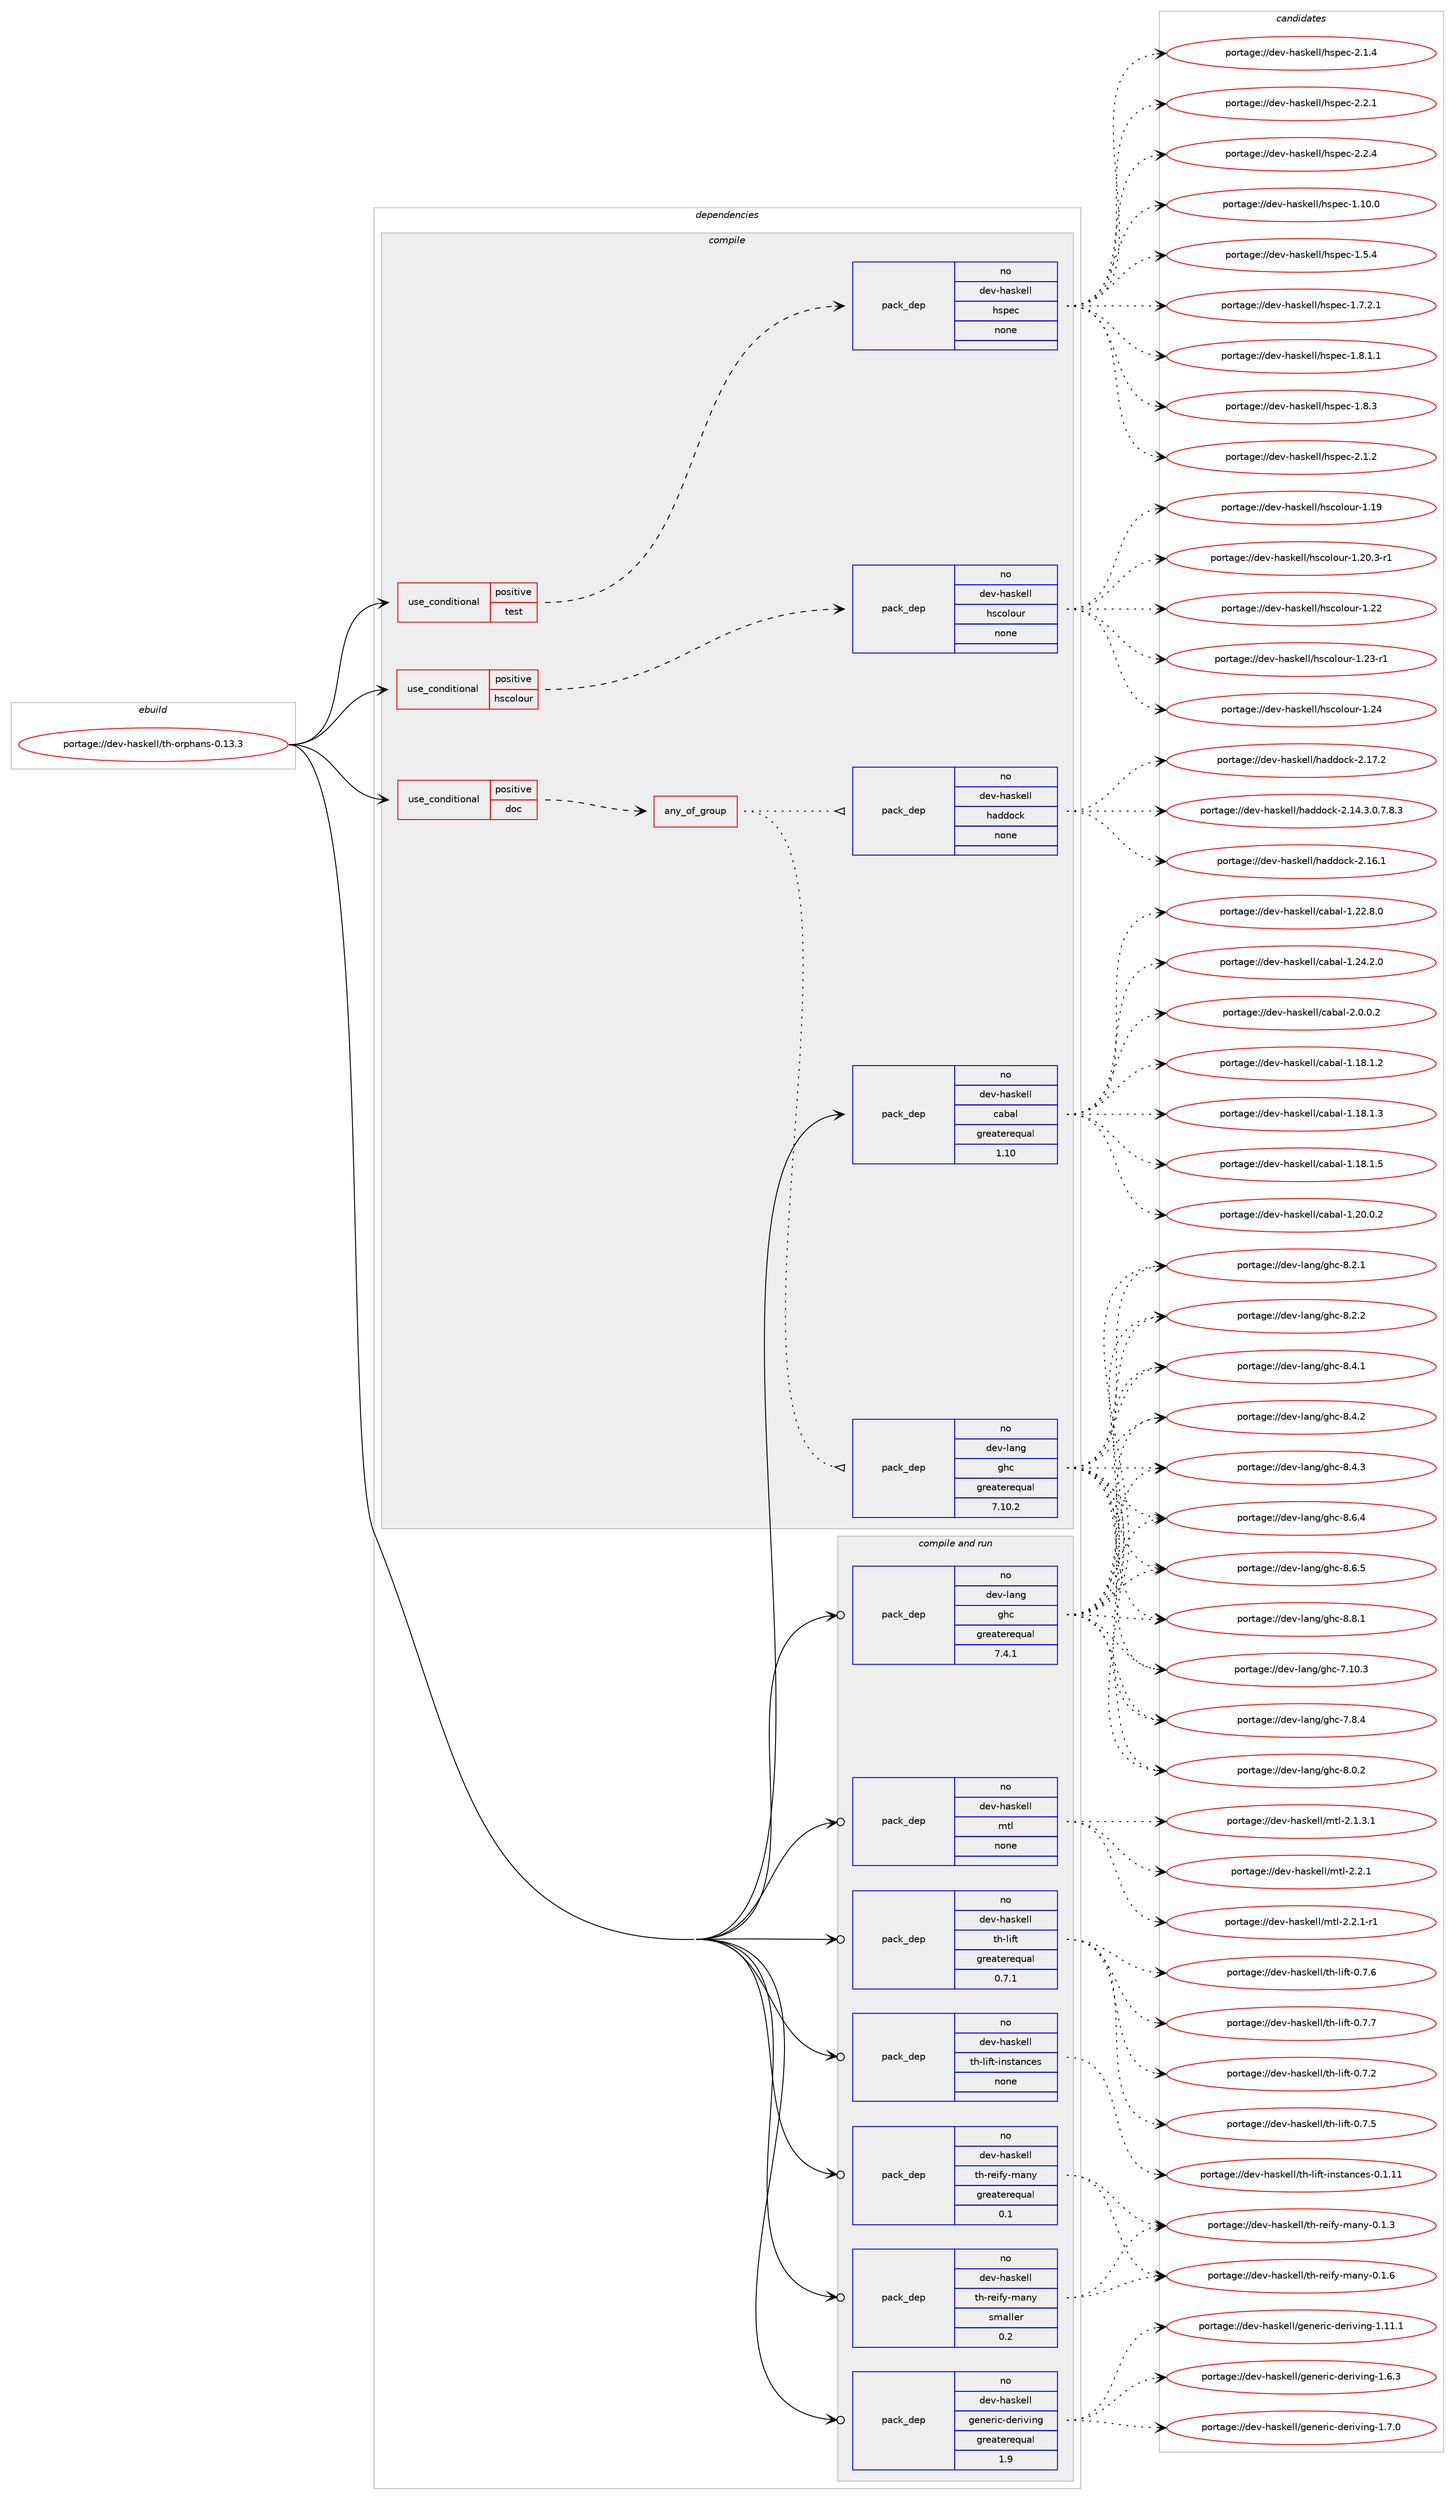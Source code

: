 digraph prolog {

# *************
# Graph options
# *************

newrank=true;
concentrate=true;
compound=true;
graph [rankdir=LR,fontname=Helvetica,fontsize=10,ranksep=1.5];#, ranksep=2.5, nodesep=0.2];
edge  [arrowhead=vee];
node  [fontname=Helvetica,fontsize=10];

# **********
# The ebuild
# **********

subgraph cluster_leftcol {
color=gray;
rank=same;
label=<<i>ebuild</i>>;
id [label="portage://dev-haskell/th-orphans-0.13.3", color=red, width=4, href="../dev-haskell/th-orphans-0.13.3.svg"];
}

# ****************
# The dependencies
# ****************

subgraph cluster_midcol {
color=gray;
label=<<i>dependencies</i>>;
subgraph cluster_compile {
fillcolor="#eeeeee";
style=filled;
label=<<i>compile</i>>;
subgraph cond17356 {
dependency81371 [label=<<TABLE BORDER="0" CELLBORDER="1" CELLSPACING="0" CELLPADDING="4"><TR><TD ROWSPAN="3" CELLPADDING="10">use_conditional</TD></TR><TR><TD>positive</TD></TR><TR><TD>doc</TD></TR></TABLE>>, shape=none, color=red];
subgraph any2450 {
dependency81372 [label=<<TABLE BORDER="0" CELLBORDER="1" CELLSPACING="0" CELLPADDING="4"><TR><TD CELLPADDING="10">any_of_group</TD></TR></TABLE>>, shape=none, color=red];subgraph pack61508 {
dependency81373 [label=<<TABLE BORDER="0" CELLBORDER="1" CELLSPACING="0" CELLPADDING="4" WIDTH="220"><TR><TD ROWSPAN="6" CELLPADDING="30">pack_dep</TD></TR><TR><TD WIDTH="110">no</TD></TR><TR><TD>dev-haskell</TD></TR><TR><TD>haddock</TD></TR><TR><TD>none</TD></TR><TR><TD></TD></TR></TABLE>>, shape=none, color=blue];
}
dependency81372:e -> dependency81373:w [weight=20,style="dotted",arrowhead="oinv"];
subgraph pack61509 {
dependency81374 [label=<<TABLE BORDER="0" CELLBORDER="1" CELLSPACING="0" CELLPADDING="4" WIDTH="220"><TR><TD ROWSPAN="6" CELLPADDING="30">pack_dep</TD></TR><TR><TD WIDTH="110">no</TD></TR><TR><TD>dev-lang</TD></TR><TR><TD>ghc</TD></TR><TR><TD>greaterequal</TD></TR><TR><TD>7.10.2</TD></TR></TABLE>>, shape=none, color=blue];
}
dependency81372:e -> dependency81374:w [weight=20,style="dotted",arrowhead="oinv"];
}
dependency81371:e -> dependency81372:w [weight=20,style="dashed",arrowhead="vee"];
}
id:e -> dependency81371:w [weight=20,style="solid",arrowhead="vee"];
subgraph cond17357 {
dependency81375 [label=<<TABLE BORDER="0" CELLBORDER="1" CELLSPACING="0" CELLPADDING="4"><TR><TD ROWSPAN="3" CELLPADDING="10">use_conditional</TD></TR><TR><TD>positive</TD></TR><TR><TD>hscolour</TD></TR></TABLE>>, shape=none, color=red];
subgraph pack61510 {
dependency81376 [label=<<TABLE BORDER="0" CELLBORDER="1" CELLSPACING="0" CELLPADDING="4" WIDTH="220"><TR><TD ROWSPAN="6" CELLPADDING="30">pack_dep</TD></TR><TR><TD WIDTH="110">no</TD></TR><TR><TD>dev-haskell</TD></TR><TR><TD>hscolour</TD></TR><TR><TD>none</TD></TR><TR><TD></TD></TR></TABLE>>, shape=none, color=blue];
}
dependency81375:e -> dependency81376:w [weight=20,style="dashed",arrowhead="vee"];
}
id:e -> dependency81375:w [weight=20,style="solid",arrowhead="vee"];
subgraph cond17358 {
dependency81377 [label=<<TABLE BORDER="0" CELLBORDER="1" CELLSPACING="0" CELLPADDING="4"><TR><TD ROWSPAN="3" CELLPADDING="10">use_conditional</TD></TR><TR><TD>positive</TD></TR><TR><TD>test</TD></TR></TABLE>>, shape=none, color=red];
subgraph pack61511 {
dependency81378 [label=<<TABLE BORDER="0" CELLBORDER="1" CELLSPACING="0" CELLPADDING="4" WIDTH="220"><TR><TD ROWSPAN="6" CELLPADDING="30">pack_dep</TD></TR><TR><TD WIDTH="110">no</TD></TR><TR><TD>dev-haskell</TD></TR><TR><TD>hspec</TD></TR><TR><TD>none</TD></TR><TR><TD></TD></TR></TABLE>>, shape=none, color=blue];
}
dependency81377:e -> dependency81378:w [weight=20,style="dashed",arrowhead="vee"];
}
id:e -> dependency81377:w [weight=20,style="solid",arrowhead="vee"];
subgraph pack61512 {
dependency81379 [label=<<TABLE BORDER="0" CELLBORDER="1" CELLSPACING="0" CELLPADDING="4" WIDTH="220"><TR><TD ROWSPAN="6" CELLPADDING="30">pack_dep</TD></TR><TR><TD WIDTH="110">no</TD></TR><TR><TD>dev-haskell</TD></TR><TR><TD>cabal</TD></TR><TR><TD>greaterequal</TD></TR><TR><TD>1.10</TD></TR></TABLE>>, shape=none, color=blue];
}
id:e -> dependency81379:w [weight=20,style="solid",arrowhead="vee"];
}
subgraph cluster_compileandrun {
fillcolor="#eeeeee";
style=filled;
label=<<i>compile and run</i>>;
subgraph pack61513 {
dependency81380 [label=<<TABLE BORDER="0" CELLBORDER="1" CELLSPACING="0" CELLPADDING="4" WIDTH="220"><TR><TD ROWSPAN="6" CELLPADDING="30">pack_dep</TD></TR><TR><TD WIDTH="110">no</TD></TR><TR><TD>dev-haskell</TD></TR><TR><TD>generic-deriving</TD></TR><TR><TD>greaterequal</TD></TR><TR><TD>1.9</TD></TR></TABLE>>, shape=none, color=blue];
}
id:e -> dependency81380:w [weight=20,style="solid",arrowhead="odotvee"];
subgraph pack61514 {
dependency81381 [label=<<TABLE BORDER="0" CELLBORDER="1" CELLSPACING="0" CELLPADDING="4" WIDTH="220"><TR><TD ROWSPAN="6" CELLPADDING="30">pack_dep</TD></TR><TR><TD WIDTH="110">no</TD></TR><TR><TD>dev-haskell</TD></TR><TR><TD>mtl</TD></TR><TR><TD>none</TD></TR><TR><TD></TD></TR></TABLE>>, shape=none, color=blue];
}
id:e -> dependency81381:w [weight=20,style="solid",arrowhead="odotvee"];
subgraph pack61515 {
dependency81382 [label=<<TABLE BORDER="0" CELLBORDER="1" CELLSPACING="0" CELLPADDING="4" WIDTH="220"><TR><TD ROWSPAN="6" CELLPADDING="30">pack_dep</TD></TR><TR><TD WIDTH="110">no</TD></TR><TR><TD>dev-haskell</TD></TR><TR><TD>th-lift</TD></TR><TR><TD>greaterequal</TD></TR><TR><TD>0.7.1</TD></TR></TABLE>>, shape=none, color=blue];
}
id:e -> dependency81382:w [weight=20,style="solid",arrowhead="odotvee"];
subgraph pack61516 {
dependency81383 [label=<<TABLE BORDER="0" CELLBORDER="1" CELLSPACING="0" CELLPADDING="4" WIDTH="220"><TR><TD ROWSPAN="6" CELLPADDING="30">pack_dep</TD></TR><TR><TD WIDTH="110">no</TD></TR><TR><TD>dev-haskell</TD></TR><TR><TD>th-lift-instances</TD></TR><TR><TD>none</TD></TR><TR><TD></TD></TR></TABLE>>, shape=none, color=blue];
}
id:e -> dependency81383:w [weight=20,style="solid",arrowhead="odotvee"];
subgraph pack61517 {
dependency81384 [label=<<TABLE BORDER="0" CELLBORDER="1" CELLSPACING="0" CELLPADDING="4" WIDTH="220"><TR><TD ROWSPAN="6" CELLPADDING="30">pack_dep</TD></TR><TR><TD WIDTH="110">no</TD></TR><TR><TD>dev-haskell</TD></TR><TR><TD>th-reify-many</TD></TR><TR><TD>greaterequal</TD></TR><TR><TD>0.1</TD></TR></TABLE>>, shape=none, color=blue];
}
id:e -> dependency81384:w [weight=20,style="solid",arrowhead="odotvee"];
subgraph pack61518 {
dependency81385 [label=<<TABLE BORDER="0" CELLBORDER="1" CELLSPACING="0" CELLPADDING="4" WIDTH="220"><TR><TD ROWSPAN="6" CELLPADDING="30">pack_dep</TD></TR><TR><TD WIDTH="110">no</TD></TR><TR><TD>dev-haskell</TD></TR><TR><TD>th-reify-many</TD></TR><TR><TD>smaller</TD></TR><TR><TD>0.2</TD></TR></TABLE>>, shape=none, color=blue];
}
id:e -> dependency81385:w [weight=20,style="solid",arrowhead="odotvee"];
subgraph pack61519 {
dependency81386 [label=<<TABLE BORDER="0" CELLBORDER="1" CELLSPACING="0" CELLPADDING="4" WIDTH="220"><TR><TD ROWSPAN="6" CELLPADDING="30">pack_dep</TD></TR><TR><TD WIDTH="110">no</TD></TR><TR><TD>dev-lang</TD></TR><TR><TD>ghc</TD></TR><TR><TD>greaterequal</TD></TR><TR><TD>7.4.1</TD></TR></TABLE>>, shape=none, color=blue];
}
id:e -> dependency81386:w [weight=20,style="solid",arrowhead="odotvee"];
}
subgraph cluster_run {
fillcolor="#eeeeee";
style=filled;
label=<<i>run</i>>;
}
}

# **************
# The candidates
# **************

subgraph cluster_choices {
rank=same;
color=gray;
label=<<i>candidates</i>>;

subgraph choice61508 {
color=black;
nodesep=1;
choiceportage1001011184510497115107101108108471049710010011199107455046495246514648465546564651 [label="portage://dev-haskell/haddock-2.14.3.0.7.8.3", color=red, width=4,href="../dev-haskell/haddock-2.14.3.0.7.8.3.svg"];
choiceportage100101118451049711510710110810847104971001001119910745504649544649 [label="portage://dev-haskell/haddock-2.16.1", color=red, width=4,href="../dev-haskell/haddock-2.16.1.svg"];
choiceportage100101118451049711510710110810847104971001001119910745504649554650 [label="portage://dev-haskell/haddock-2.17.2", color=red, width=4,href="../dev-haskell/haddock-2.17.2.svg"];
dependency81373:e -> choiceportage1001011184510497115107101108108471049710010011199107455046495246514648465546564651:w [style=dotted,weight="100"];
dependency81373:e -> choiceportage100101118451049711510710110810847104971001001119910745504649544649:w [style=dotted,weight="100"];
dependency81373:e -> choiceportage100101118451049711510710110810847104971001001119910745504649554650:w [style=dotted,weight="100"];
}
subgraph choice61509 {
color=black;
nodesep=1;
choiceportage1001011184510897110103471031049945554649484651 [label="portage://dev-lang/ghc-7.10.3", color=red, width=4,href="../dev-lang/ghc-7.10.3.svg"];
choiceportage10010111845108971101034710310499455546564652 [label="portage://dev-lang/ghc-7.8.4", color=red, width=4,href="../dev-lang/ghc-7.8.4.svg"];
choiceportage10010111845108971101034710310499455646484650 [label="portage://dev-lang/ghc-8.0.2", color=red, width=4,href="../dev-lang/ghc-8.0.2.svg"];
choiceportage10010111845108971101034710310499455646504649 [label="portage://dev-lang/ghc-8.2.1", color=red, width=4,href="../dev-lang/ghc-8.2.1.svg"];
choiceportage10010111845108971101034710310499455646504650 [label="portage://dev-lang/ghc-8.2.2", color=red, width=4,href="../dev-lang/ghc-8.2.2.svg"];
choiceportage10010111845108971101034710310499455646524649 [label="portage://dev-lang/ghc-8.4.1", color=red, width=4,href="../dev-lang/ghc-8.4.1.svg"];
choiceportage10010111845108971101034710310499455646524650 [label="portage://dev-lang/ghc-8.4.2", color=red, width=4,href="../dev-lang/ghc-8.4.2.svg"];
choiceportage10010111845108971101034710310499455646524651 [label="portage://dev-lang/ghc-8.4.3", color=red, width=4,href="../dev-lang/ghc-8.4.3.svg"];
choiceportage10010111845108971101034710310499455646544652 [label="portage://dev-lang/ghc-8.6.4", color=red, width=4,href="../dev-lang/ghc-8.6.4.svg"];
choiceportage10010111845108971101034710310499455646544653 [label="portage://dev-lang/ghc-8.6.5", color=red, width=4,href="../dev-lang/ghc-8.6.5.svg"];
choiceportage10010111845108971101034710310499455646564649 [label="portage://dev-lang/ghc-8.8.1", color=red, width=4,href="../dev-lang/ghc-8.8.1.svg"];
dependency81374:e -> choiceportage1001011184510897110103471031049945554649484651:w [style=dotted,weight="100"];
dependency81374:e -> choiceportage10010111845108971101034710310499455546564652:w [style=dotted,weight="100"];
dependency81374:e -> choiceportage10010111845108971101034710310499455646484650:w [style=dotted,weight="100"];
dependency81374:e -> choiceportage10010111845108971101034710310499455646504649:w [style=dotted,weight="100"];
dependency81374:e -> choiceportage10010111845108971101034710310499455646504650:w [style=dotted,weight="100"];
dependency81374:e -> choiceportage10010111845108971101034710310499455646524649:w [style=dotted,weight="100"];
dependency81374:e -> choiceportage10010111845108971101034710310499455646524650:w [style=dotted,weight="100"];
dependency81374:e -> choiceportage10010111845108971101034710310499455646524651:w [style=dotted,weight="100"];
dependency81374:e -> choiceportage10010111845108971101034710310499455646544652:w [style=dotted,weight="100"];
dependency81374:e -> choiceportage10010111845108971101034710310499455646544653:w [style=dotted,weight="100"];
dependency81374:e -> choiceportage10010111845108971101034710310499455646564649:w [style=dotted,weight="100"];
}
subgraph choice61510 {
color=black;
nodesep=1;
choiceportage100101118451049711510710110810847104115991111081111171144549464957 [label="portage://dev-haskell/hscolour-1.19", color=red, width=4,href="../dev-haskell/hscolour-1.19.svg"];
choiceportage10010111845104971151071011081084710411599111108111117114454946504846514511449 [label="portage://dev-haskell/hscolour-1.20.3-r1", color=red, width=4,href="../dev-haskell/hscolour-1.20.3-r1.svg"];
choiceportage100101118451049711510710110810847104115991111081111171144549465050 [label="portage://dev-haskell/hscolour-1.22", color=red, width=4,href="../dev-haskell/hscolour-1.22.svg"];
choiceportage1001011184510497115107101108108471041159911110811111711445494650514511449 [label="portage://dev-haskell/hscolour-1.23-r1", color=red, width=4,href="../dev-haskell/hscolour-1.23-r1.svg"];
choiceportage100101118451049711510710110810847104115991111081111171144549465052 [label="portage://dev-haskell/hscolour-1.24", color=red, width=4,href="../dev-haskell/hscolour-1.24.svg"];
dependency81376:e -> choiceportage100101118451049711510710110810847104115991111081111171144549464957:w [style=dotted,weight="100"];
dependency81376:e -> choiceportage10010111845104971151071011081084710411599111108111117114454946504846514511449:w [style=dotted,weight="100"];
dependency81376:e -> choiceportage100101118451049711510710110810847104115991111081111171144549465050:w [style=dotted,weight="100"];
dependency81376:e -> choiceportage1001011184510497115107101108108471041159911110811111711445494650514511449:w [style=dotted,weight="100"];
dependency81376:e -> choiceportage100101118451049711510710110810847104115991111081111171144549465052:w [style=dotted,weight="100"];
}
subgraph choice61511 {
color=black;
nodesep=1;
choiceportage1001011184510497115107101108108471041151121019945494649484648 [label="portage://dev-haskell/hspec-1.10.0", color=red, width=4,href="../dev-haskell/hspec-1.10.0.svg"];
choiceportage10010111845104971151071011081084710411511210199454946534652 [label="portage://dev-haskell/hspec-1.5.4", color=red, width=4,href="../dev-haskell/hspec-1.5.4.svg"];
choiceportage100101118451049711510710110810847104115112101994549465546504649 [label="portage://dev-haskell/hspec-1.7.2.1", color=red, width=4,href="../dev-haskell/hspec-1.7.2.1.svg"];
choiceportage100101118451049711510710110810847104115112101994549465646494649 [label="portage://dev-haskell/hspec-1.8.1.1", color=red, width=4,href="../dev-haskell/hspec-1.8.1.1.svg"];
choiceportage10010111845104971151071011081084710411511210199454946564651 [label="portage://dev-haskell/hspec-1.8.3", color=red, width=4,href="../dev-haskell/hspec-1.8.3.svg"];
choiceportage10010111845104971151071011081084710411511210199455046494650 [label="portage://dev-haskell/hspec-2.1.2", color=red, width=4,href="../dev-haskell/hspec-2.1.2.svg"];
choiceportage10010111845104971151071011081084710411511210199455046494652 [label="portage://dev-haskell/hspec-2.1.4", color=red, width=4,href="../dev-haskell/hspec-2.1.4.svg"];
choiceportage10010111845104971151071011081084710411511210199455046504649 [label="portage://dev-haskell/hspec-2.2.1", color=red, width=4,href="../dev-haskell/hspec-2.2.1.svg"];
choiceportage10010111845104971151071011081084710411511210199455046504652 [label="portage://dev-haskell/hspec-2.2.4", color=red, width=4,href="../dev-haskell/hspec-2.2.4.svg"];
dependency81378:e -> choiceportage1001011184510497115107101108108471041151121019945494649484648:w [style=dotted,weight="100"];
dependency81378:e -> choiceportage10010111845104971151071011081084710411511210199454946534652:w [style=dotted,weight="100"];
dependency81378:e -> choiceportage100101118451049711510710110810847104115112101994549465546504649:w [style=dotted,weight="100"];
dependency81378:e -> choiceportage100101118451049711510710110810847104115112101994549465646494649:w [style=dotted,weight="100"];
dependency81378:e -> choiceportage10010111845104971151071011081084710411511210199454946564651:w [style=dotted,weight="100"];
dependency81378:e -> choiceportage10010111845104971151071011081084710411511210199455046494650:w [style=dotted,weight="100"];
dependency81378:e -> choiceportage10010111845104971151071011081084710411511210199455046494652:w [style=dotted,weight="100"];
dependency81378:e -> choiceportage10010111845104971151071011081084710411511210199455046504649:w [style=dotted,weight="100"];
dependency81378:e -> choiceportage10010111845104971151071011081084710411511210199455046504652:w [style=dotted,weight="100"];
}
subgraph choice61512 {
color=black;
nodesep=1;
choiceportage10010111845104971151071011081084799979897108454946495646494650 [label="portage://dev-haskell/cabal-1.18.1.2", color=red, width=4,href="../dev-haskell/cabal-1.18.1.2.svg"];
choiceportage10010111845104971151071011081084799979897108454946495646494651 [label="portage://dev-haskell/cabal-1.18.1.3", color=red, width=4,href="../dev-haskell/cabal-1.18.1.3.svg"];
choiceportage10010111845104971151071011081084799979897108454946495646494653 [label="portage://dev-haskell/cabal-1.18.1.5", color=red, width=4,href="../dev-haskell/cabal-1.18.1.5.svg"];
choiceportage10010111845104971151071011081084799979897108454946504846484650 [label="portage://dev-haskell/cabal-1.20.0.2", color=red, width=4,href="../dev-haskell/cabal-1.20.0.2.svg"];
choiceportage10010111845104971151071011081084799979897108454946505046564648 [label="portage://dev-haskell/cabal-1.22.8.0", color=red, width=4,href="../dev-haskell/cabal-1.22.8.0.svg"];
choiceportage10010111845104971151071011081084799979897108454946505246504648 [label="portage://dev-haskell/cabal-1.24.2.0", color=red, width=4,href="../dev-haskell/cabal-1.24.2.0.svg"];
choiceportage100101118451049711510710110810847999798971084550464846484650 [label="portage://dev-haskell/cabal-2.0.0.2", color=red, width=4,href="../dev-haskell/cabal-2.0.0.2.svg"];
dependency81379:e -> choiceportage10010111845104971151071011081084799979897108454946495646494650:w [style=dotted,weight="100"];
dependency81379:e -> choiceportage10010111845104971151071011081084799979897108454946495646494651:w [style=dotted,weight="100"];
dependency81379:e -> choiceportage10010111845104971151071011081084799979897108454946495646494653:w [style=dotted,weight="100"];
dependency81379:e -> choiceportage10010111845104971151071011081084799979897108454946504846484650:w [style=dotted,weight="100"];
dependency81379:e -> choiceportage10010111845104971151071011081084799979897108454946505046564648:w [style=dotted,weight="100"];
dependency81379:e -> choiceportage10010111845104971151071011081084799979897108454946505246504648:w [style=dotted,weight="100"];
dependency81379:e -> choiceportage100101118451049711510710110810847999798971084550464846484650:w [style=dotted,weight="100"];
}
subgraph choice61513 {
color=black;
nodesep=1;
choiceportage100101118451049711510710110810847103101110101114105994510010111410511810511010345494649494649 [label="portage://dev-haskell/generic-deriving-1.11.1", color=red, width=4,href="../dev-haskell/generic-deriving-1.11.1.svg"];
choiceportage1001011184510497115107101108108471031011101011141059945100101114105118105110103454946544651 [label="portage://dev-haskell/generic-deriving-1.6.3", color=red, width=4,href="../dev-haskell/generic-deriving-1.6.3.svg"];
choiceportage1001011184510497115107101108108471031011101011141059945100101114105118105110103454946554648 [label="portage://dev-haskell/generic-deriving-1.7.0", color=red, width=4,href="../dev-haskell/generic-deriving-1.7.0.svg"];
dependency81380:e -> choiceportage100101118451049711510710110810847103101110101114105994510010111410511810511010345494649494649:w [style=dotted,weight="100"];
dependency81380:e -> choiceportage1001011184510497115107101108108471031011101011141059945100101114105118105110103454946544651:w [style=dotted,weight="100"];
dependency81380:e -> choiceportage1001011184510497115107101108108471031011101011141059945100101114105118105110103454946554648:w [style=dotted,weight="100"];
}
subgraph choice61514 {
color=black;
nodesep=1;
choiceportage1001011184510497115107101108108471091161084550464946514649 [label="portage://dev-haskell/mtl-2.1.3.1", color=red, width=4,href="../dev-haskell/mtl-2.1.3.1.svg"];
choiceportage100101118451049711510710110810847109116108455046504649 [label="portage://dev-haskell/mtl-2.2.1", color=red, width=4,href="../dev-haskell/mtl-2.2.1.svg"];
choiceportage1001011184510497115107101108108471091161084550465046494511449 [label="portage://dev-haskell/mtl-2.2.1-r1", color=red, width=4,href="../dev-haskell/mtl-2.2.1-r1.svg"];
dependency81381:e -> choiceportage1001011184510497115107101108108471091161084550464946514649:w [style=dotted,weight="100"];
dependency81381:e -> choiceportage100101118451049711510710110810847109116108455046504649:w [style=dotted,weight="100"];
dependency81381:e -> choiceportage1001011184510497115107101108108471091161084550465046494511449:w [style=dotted,weight="100"];
}
subgraph choice61515 {
color=black;
nodesep=1;
choiceportage10010111845104971151071011081084711610445108105102116454846554650 [label="portage://dev-haskell/th-lift-0.7.2", color=red, width=4,href="../dev-haskell/th-lift-0.7.2.svg"];
choiceportage10010111845104971151071011081084711610445108105102116454846554653 [label="portage://dev-haskell/th-lift-0.7.5", color=red, width=4,href="../dev-haskell/th-lift-0.7.5.svg"];
choiceportage10010111845104971151071011081084711610445108105102116454846554654 [label="portage://dev-haskell/th-lift-0.7.6", color=red, width=4,href="../dev-haskell/th-lift-0.7.6.svg"];
choiceportage10010111845104971151071011081084711610445108105102116454846554655 [label="portage://dev-haskell/th-lift-0.7.7", color=red, width=4,href="../dev-haskell/th-lift-0.7.7.svg"];
dependency81382:e -> choiceportage10010111845104971151071011081084711610445108105102116454846554650:w [style=dotted,weight="100"];
dependency81382:e -> choiceportage10010111845104971151071011081084711610445108105102116454846554653:w [style=dotted,weight="100"];
dependency81382:e -> choiceportage10010111845104971151071011081084711610445108105102116454846554654:w [style=dotted,weight="100"];
dependency81382:e -> choiceportage10010111845104971151071011081084711610445108105102116454846554655:w [style=dotted,weight="100"];
}
subgraph choice61516 {
color=black;
nodesep=1;
choiceportage1001011184510497115107101108108471161044510810510211645105110115116971109910111545484649464949 [label="portage://dev-haskell/th-lift-instances-0.1.11", color=red, width=4,href="../dev-haskell/th-lift-instances-0.1.11.svg"];
dependency81383:e -> choiceportage1001011184510497115107101108108471161044510810510211645105110115116971109910111545484649464949:w [style=dotted,weight="100"];
}
subgraph choice61517 {
color=black;
nodesep=1;
choiceportage100101118451049711510710110810847116104451141011051021214510997110121454846494651 [label="portage://dev-haskell/th-reify-many-0.1.3", color=red, width=4,href="../dev-haskell/th-reify-many-0.1.3.svg"];
choiceportage100101118451049711510710110810847116104451141011051021214510997110121454846494654 [label="portage://dev-haskell/th-reify-many-0.1.6", color=red, width=4,href="../dev-haskell/th-reify-many-0.1.6.svg"];
dependency81384:e -> choiceportage100101118451049711510710110810847116104451141011051021214510997110121454846494651:w [style=dotted,weight="100"];
dependency81384:e -> choiceportage100101118451049711510710110810847116104451141011051021214510997110121454846494654:w [style=dotted,weight="100"];
}
subgraph choice61518 {
color=black;
nodesep=1;
choiceportage100101118451049711510710110810847116104451141011051021214510997110121454846494651 [label="portage://dev-haskell/th-reify-many-0.1.3", color=red, width=4,href="../dev-haskell/th-reify-many-0.1.3.svg"];
choiceportage100101118451049711510710110810847116104451141011051021214510997110121454846494654 [label="portage://dev-haskell/th-reify-many-0.1.6", color=red, width=4,href="../dev-haskell/th-reify-many-0.1.6.svg"];
dependency81385:e -> choiceportage100101118451049711510710110810847116104451141011051021214510997110121454846494651:w [style=dotted,weight="100"];
dependency81385:e -> choiceportage100101118451049711510710110810847116104451141011051021214510997110121454846494654:w [style=dotted,weight="100"];
}
subgraph choice61519 {
color=black;
nodesep=1;
choiceportage1001011184510897110103471031049945554649484651 [label="portage://dev-lang/ghc-7.10.3", color=red, width=4,href="../dev-lang/ghc-7.10.3.svg"];
choiceportage10010111845108971101034710310499455546564652 [label="portage://dev-lang/ghc-7.8.4", color=red, width=4,href="../dev-lang/ghc-7.8.4.svg"];
choiceportage10010111845108971101034710310499455646484650 [label="portage://dev-lang/ghc-8.0.2", color=red, width=4,href="../dev-lang/ghc-8.0.2.svg"];
choiceportage10010111845108971101034710310499455646504649 [label="portage://dev-lang/ghc-8.2.1", color=red, width=4,href="../dev-lang/ghc-8.2.1.svg"];
choiceportage10010111845108971101034710310499455646504650 [label="portage://dev-lang/ghc-8.2.2", color=red, width=4,href="../dev-lang/ghc-8.2.2.svg"];
choiceportage10010111845108971101034710310499455646524649 [label="portage://dev-lang/ghc-8.4.1", color=red, width=4,href="../dev-lang/ghc-8.4.1.svg"];
choiceportage10010111845108971101034710310499455646524650 [label="portage://dev-lang/ghc-8.4.2", color=red, width=4,href="../dev-lang/ghc-8.4.2.svg"];
choiceportage10010111845108971101034710310499455646524651 [label="portage://dev-lang/ghc-8.4.3", color=red, width=4,href="../dev-lang/ghc-8.4.3.svg"];
choiceportage10010111845108971101034710310499455646544652 [label="portage://dev-lang/ghc-8.6.4", color=red, width=4,href="../dev-lang/ghc-8.6.4.svg"];
choiceportage10010111845108971101034710310499455646544653 [label="portage://dev-lang/ghc-8.6.5", color=red, width=4,href="../dev-lang/ghc-8.6.5.svg"];
choiceportage10010111845108971101034710310499455646564649 [label="portage://dev-lang/ghc-8.8.1", color=red, width=4,href="../dev-lang/ghc-8.8.1.svg"];
dependency81386:e -> choiceportage1001011184510897110103471031049945554649484651:w [style=dotted,weight="100"];
dependency81386:e -> choiceportage10010111845108971101034710310499455546564652:w [style=dotted,weight="100"];
dependency81386:e -> choiceportage10010111845108971101034710310499455646484650:w [style=dotted,weight="100"];
dependency81386:e -> choiceportage10010111845108971101034710310499455646504649:w [style=dotted,weight="100"];
dependency81386:e -> choiceportage10010111845108971101034710310499455646504650:w [style=dotted,weight="100"];
dependency81386:e -> choiceportage10010111845108971101034710310499455646524649:w [style=dotted,weight="100"];
dependency81386:e -> choiceportage10010111845108971101034710310499455646524650:w [style=dotted,weight="100"];
dependency81386:e -> choiceportage10010111845108971101034710310499455646524651:w [style=dotted,weight="100"];
dependency81386:e -> choiceportage10010111845108971101034710310499455646544652:w [style=dotted,weight="100"];
dependency81386:e -> choiceportage10010111845108971101034710310499455646544653:w [style=dotted,weight="100"];
dependency81386:e -> choiceportage10010111845108971101034710310499455646564649:w [style=dotted,weight="100"];
}
}

}
